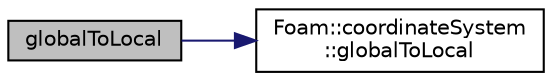 digraph "globalToLocal"
{
  bgcolor="transparent";
  edge [fontname="Helvetica",fontsize="10",labelfontname="Helvetica",labelfontsize="10"];
  node [fontname="Helvetica",fontsize="10",shape=record];
  rankdir="LR";
  Node1 [label="globalToLocal",height=0.2,width=0.4,color="black", fillcolor="grey75", style="filled", fontcolor="black"];
  Node1 -> Node2 [color="midnightblue",fontsize="10",style="solid",fontname="Helvetica"];
  Node2 [label="Foam::coordinateSystem\l::globalToLocal",height=0.2,width=0.4,color="black",URL="$a00409.html#a2e1b5b722b11dde4d4d5a222a874f9e5",tooltip="Convert from global Cartesian system to the local coordinate system. "];
}
